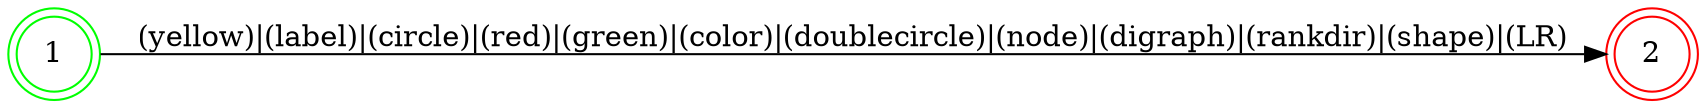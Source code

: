 digraph NDF {
    rankdir = LR;
    node [shape = doublecircle;];
    1 [color = green;];
    2 [color = red;];
    node [shape = circle;];
    1 -> 2 [label = "(yellow)|(label)|(circle)|(red)|(green)|(color)|(doublecircle)|(node)|(digraph)|(rankdir)|(shape)|(LR)";];
}